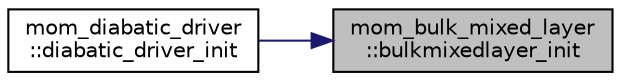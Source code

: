 digraph "mom_bulk_mixed_layer::bulkmixedlayer_init"
{
 // INTERACTIVE_SVG=YES
 // LATEX_PDF_SIZE
  edge [fontname="Helvetica",fontsize="10",labelfontname="Helvetica",labelfontsize="10"];
  node [fontname="Helvetica",fontsize="10",shape=record];
  rankdir="RL";
  Node1 [label="mom_bulk_mixed_layer\l::bulkmixedlayer_init",height=0.2,width=0.4,color="black", fillcolor="grey75", style="filled", fontcolor="black",tooltip="This subroutine initializes the MOM bulk mixed layer module."];
  Node1 -> Node2 [dir="back",color="midnightblue",fontsize="10",style="solid",fontname="Helvetica"];
  Node2 [label="mom_diabatic_driver\l::diabatic_driver_init",height=0.2,width=0.4,color="black", fillcolor="white", style="filled",URL="$namespacemom__diabatic__driver.html#a51d273bae7e5d2217fa5498620532888",tooltip="This routine initializes the diabatic driver module."];
}
